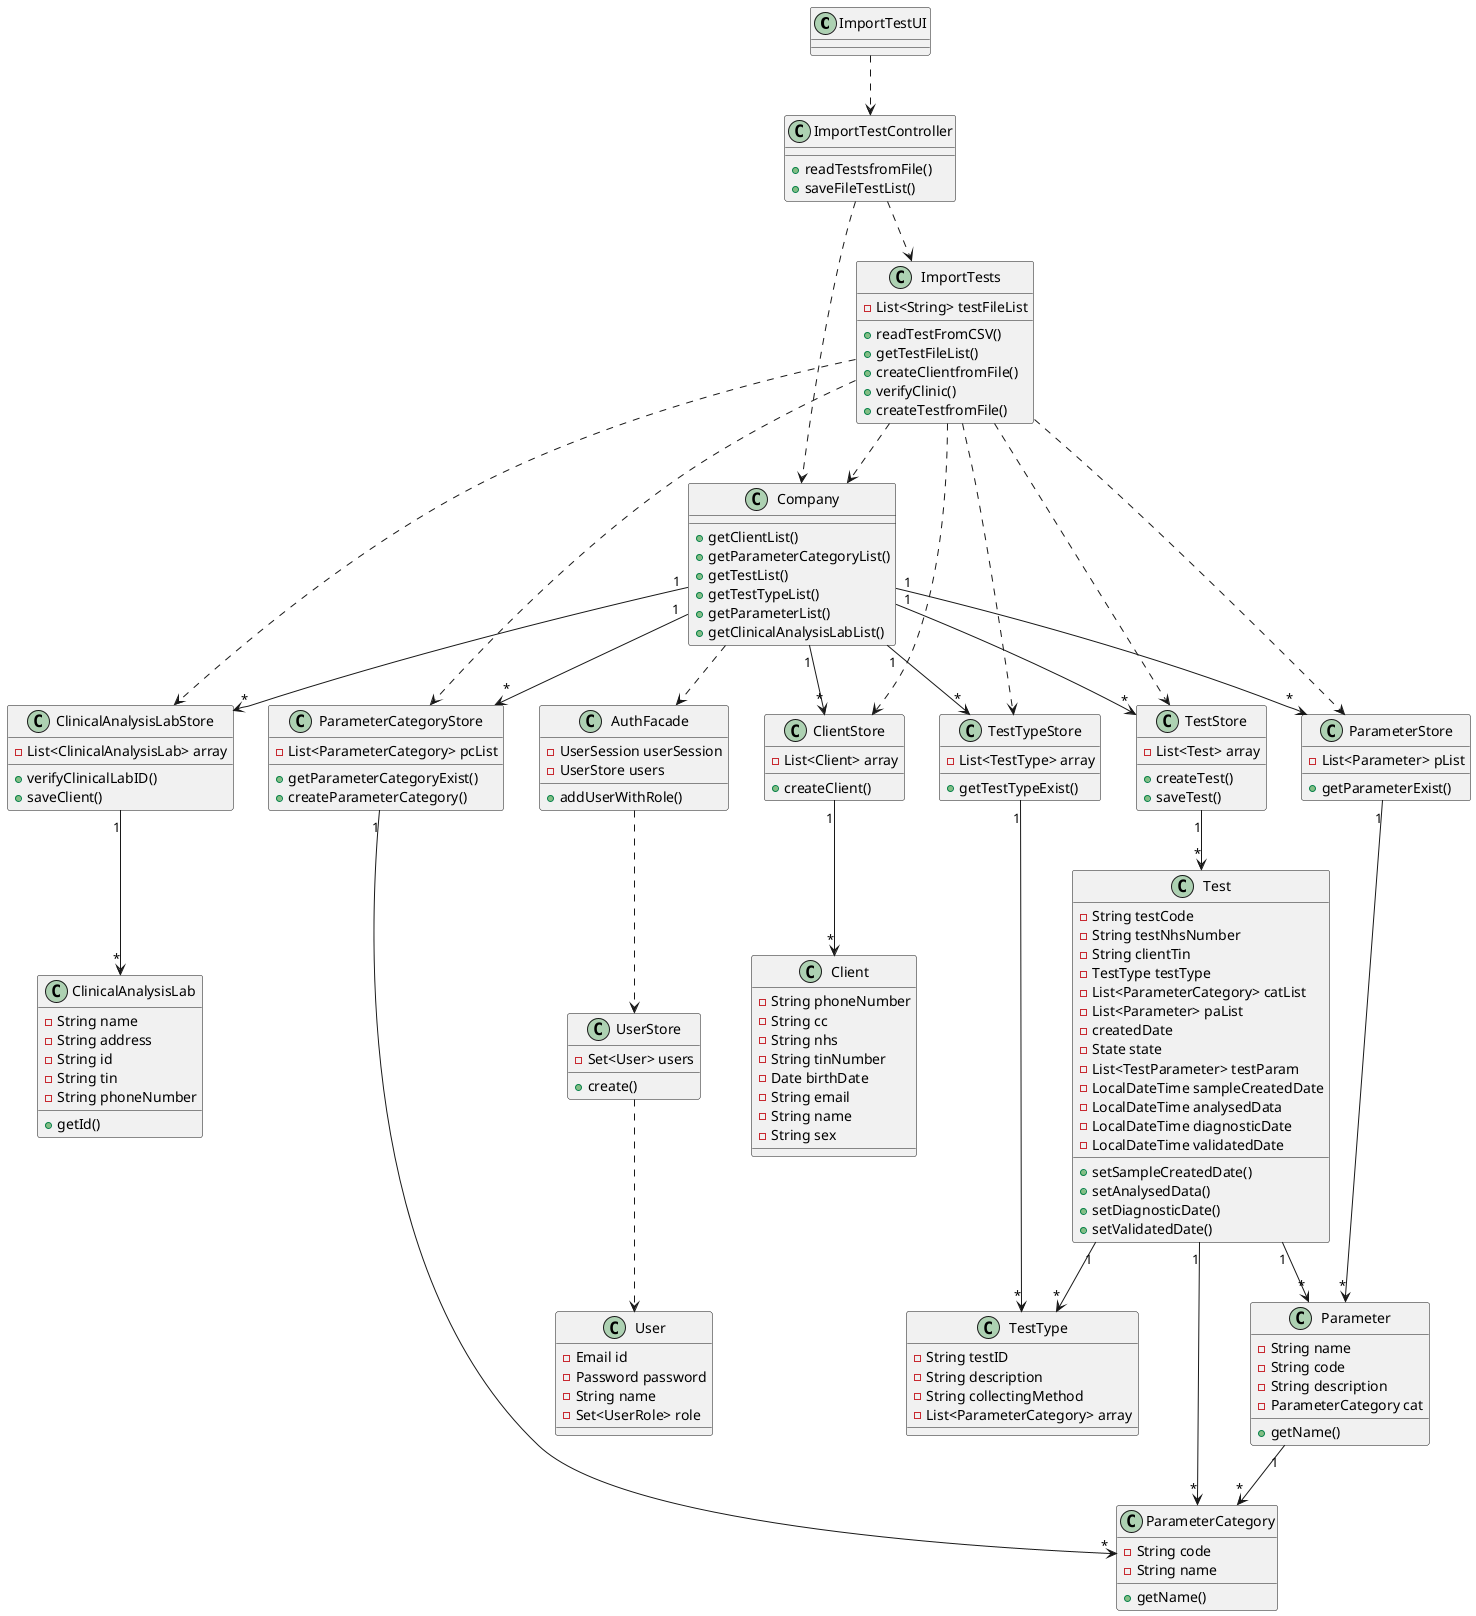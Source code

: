 @startuml

class ImportTestUI{
}

class ImportTestController{
+readTestsfromFile()
+saveFileTestList()


}

class TestStore{
-List<Test> array
+createTest()
+saveTest()
}

class Test{
-String testCode
-String testNhsNumber
-String clientTin
-TestType testType
-List<ParameterCategory> catList
-List<Parameter> paList
-createdDate
-State state
-List<TestParameter> testParam
-LocalDateTime sampleCreatedDate
-LocalDateTime analysedData
-LocalDateTime diagnosticDate
-LocalDateTime validatedDate
+setSampleCreatedDate()
+setAnalysedData()
+setDiagnosticDate()
+setValidatedDate()
}

class Company{

+getClientList()
+getParameterCategoryList()
+getTestList()
+getTestTypeList()
+getParameterList()
+getClinicalAnalysisLabList()

}

class ImportTests{
-List<String> testFileList
+readTestFromCSV()
+getTestFileList()
+createClientfromFile()
+verifyClinic()
+createTestfromFile()
}

class ClinicalAnalysisLabStore{
-List<ClinicalAnalysisLab> array
+verifyClinicalLabID()
+saveClient()
}
class ClinicalAnalysisLab{
-String name
-String address
-String id
-String tin
-String phoneNumber
+getId()
}
class AuthFacade{
-UserSession userSession
-UserStore users
+addUserWithRole()
}
class UserStore{
-Set<User> users
+create()
}
class User{
-Email id
-Password password
-String name
-Set<UserRole> role
}

class ClientStore{
-List<Client> array
+createClient()
}

class Client{
-String phoneNumber
-String cc
-String nhs
-String tinNumber
-Date birthDate
-String email
-String name
-String sex

}
class ParameterStore{
-List<Parameter> pList
+getParameterExist()
}
class Parameter{
-String name
-String code
-String description
-ParameterCategory cat
+getName()
}
class TestTypeStore{
-List<TestType> array
+getTestTypeExist()
}
class TestType{
-String testID
-String description
-String collectingMethod
-List<ParameterCategory> array
}

class ParameterCategoryStore{
-List<ParameterCategory> pcList
+getParameterCategoryExist()
+createParameterCategory()
}
class ParameterCategory{
-String code
-String name
+getName()
}

ImportTestUI ..> ImportTestController
ImportTestController ..> ImportTests
ImportTestController ..> Company
ImportTests ..> Company
Company "1"-->"*" ClinicalAnalysisLabStore
Company "1"-->"*" ClientStore
Company "1"-->"*"TestStore
Company "1"-->"*" ParameterStore
Company "1"-->"*" ParameterCategoryStore
Company "1"-->"*" TestTypeStore
TestTypeStore "1"-->"*" TestType
Test "1"-->"*" TestType
ParameterStore "1"-->"*" Parameter
ParameterCategoryStore "1"-->"*" ParameterCategory
ClientStore "1"-->"*" Client
TestStore "1"-->"*" Test
Test "1"-->"*" Parameter
Test "1"-->"*" ParameterCategory
ClinicalAnalysisLabStore "1"-->"*" ClinicalAnalysisLab
ImportTests ..> TestTypeStore
ImportTests ..> ParameterCategoryStore
ImportTests ..> ParameterStore
ImportTests ..> ClinicalAnalysisLabStore
ImportTests ..> TestStore
ImportTests ..> ClientStore
Company ..> AuthFacade
AuthFacade ..> UserStore
UserStore ..> User
Parameter "1"-->"*" ParameterCategory


@enduml
